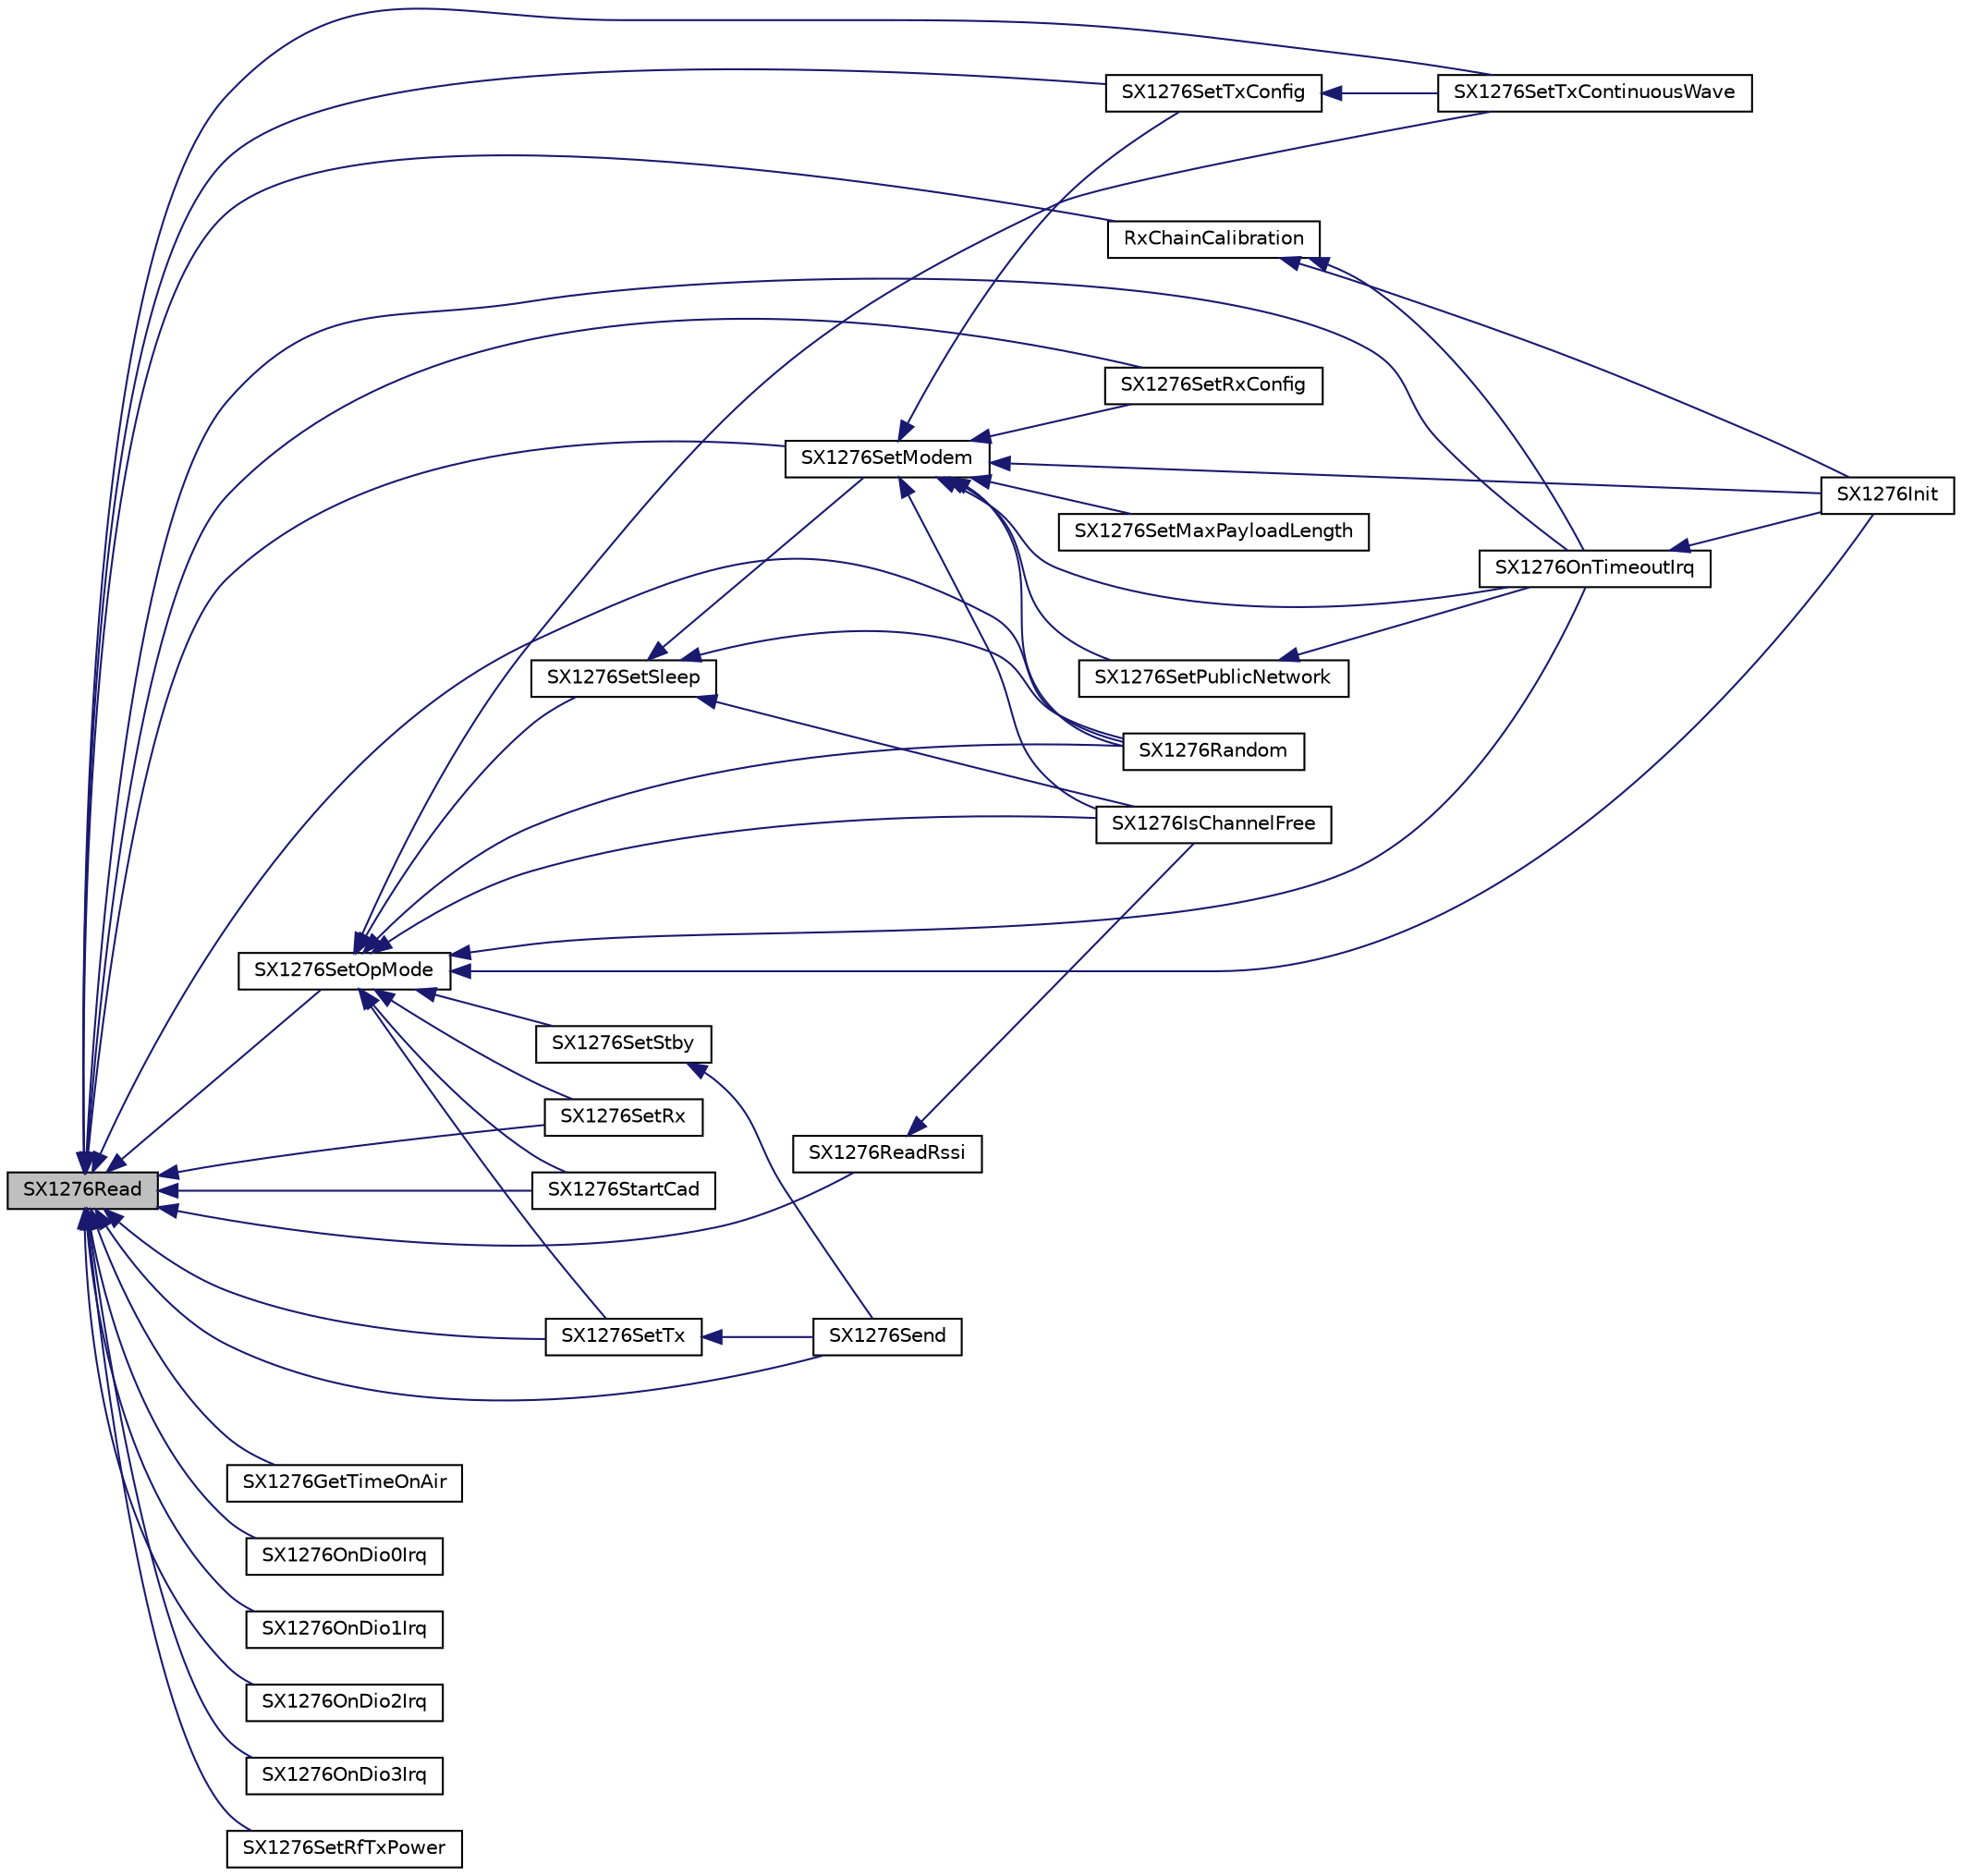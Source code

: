digraph "SX1276Read"
{
  edge [fontname="Helvetica",fontsize="10",labelfontname="Helvetica",labelfontsize="10"];
  node [fontname="Helvetica",fontsize="10",shape=record];
  rankdir="LR";
  Node120 [label="SX1276Read",height=0.2,width=0.4,color="black", fillcolor="grey75", style="filled", fontcolor="black"];
  Node120 -> Node121 [dir="back",color="midnightblue",fontsize="10",style="solid",fontname="Helvetica"];
  Node121 [label="SX1276Random",height=0.2,width=0.4,color="black", fillcolor="white", style="filled",URL="$sx1276_8h.html#a9ba39c96b8e339b06dd24543920fd2f7",tooltip="Generates a 32 bits random value based on the RSSI readings "];
  Node120 -> Node122 [dir="back",color="midnightblue",fontsize="10",style="solid",fontname="Helvetica"];
  Node122 [label="RxChainCalibration",height=0.2,width=0.4,color="black", fillcolor="white", style="filled",URL="$sx1276_8h.html#a72e6a30988e816e052a5cb0066dbec83"];
  Node122 -> Node123 [dir="back",color="midnightblue",fontsize="10",style="solid",fontname="Helvetica"];
  Node123 [label="SX1276Init",height=0.2,width=0.4,color="black", fillcolor="white", style="filled",URL="$sx1276_8h.html#a19a9ddff3f878b85e42c7571485fe3c8",tooltip="Initializes the radio "];
  Node122 -> Node124 [dir="back",color="midnightblue",fontsize="10",style="solid",fontname="Helvetica"];
  Node124 [label="SX1276OnTimeoutIrq",height=0.2,width=0.4,color="black", fillcolor="white", style="filled",URL="$sx1276_8c.html#a3eda1c409a0269313a079389593d75cb",tooltip="Tx & Rx timeout timer callback "];
  Node124 -> Node123 [dir="back",color="midnightblue",fontsize="10",style="solid",fontname="Helvetica"];
  Node120 -> Node125 [dir="back",color="midnightblue",fontsize="10",style="solid",fontname="Helvetica"];
  Node125 [label="SX1276SetRxConfig",height=0.2,width=0.4,color="black", fillcolor="white", style="filled",URL="$sx1276_8h.html#a6a66ceb9e18a33aaff10d384fa493cf8",tooltip="Sets the reception parameters "];
  Node120 -> Node126 [dir="back",color="midnightblue",fontsize="10",style="solid",fontname="Helvetica"];
  Node126 [label="SX1276SetTxConfig",height=0.2,width=0.4,color="black", fillcolor="white", style="filled",URL="$sx1276_8h.html#a805df2c0c4aa1630eeeb17177a600269",tooltip="Sets the transmission parameters "];
  Node126 -> Node127 [dir="back",color="midnightblue",fontsize="10",style="solid",fontname="Helvetica"];
  Node127 [label="SX1276SetTxContinuousWave",height=0.2,width=0.4,color="black", fillcolor="white", style="filled",URL="$sx1276_8h.html#ac77895b054eb64df0ee2fa97061efae8",tooltip="Sets the radio in continuous wave transmission mode "];
  Node120 -> Node128 [dir="back",color="midnightblue",fontsize="10",style="solid",fontname="Helvetica"];
  Node128 [label="SX1276GetTimeOnAir",height=0.2,width=0.4,color="black", fillcolor="white", style="filled",URL="$sx1276_8h.html#a2d0bda0e5f9a4cce63284461e356b5e2",tooltip="Computes the packet time on air in ms for the given payload "];
  Node120 -> Node129 [dir="back",color="midnightblue",fontsize="10",style="solid",fontname="Helvetica"];
  Node129 [label="SX1276Send",height=0.2,width=0.4,color="black", fillcolor="white", style="filled",URL="$sx1276_8h.html#a901a3dcdbf26005e0f3f2def3e3d83b3",tooltip="Sends the buffer of size. Prepares the packet to be sent and sets the radio in transmission ..."];
  Node120 -> Node130 [dir="back",color="midnightblue",fontsize="10",style="solid",fontname="Helvetica"];
  Node130 [label="SX1276SetRx",height=0.2,width=0.4,color="black", fillcolor="white", style="filled",URL="$sx1276_8h.html#a8c2df9351fbde83379717dc6f76e5c11",tooltip="Sets the radio in reception mode for the given time "];
  Node120 -> Node131 [dir="back",color="midnightblue",fontsize="10",style="solid",fontname="Helvetica"];
  Node131 [label="SX1276SetTx",height=0.2,width=0.4,color="black", fillcolor="white", style="filled",URL="$sx1276_8c.html#a4aea9f6f1070dfd4e4b73bb5ddc1fe38",tooltip="Sets the SX1276 in transmission mode for the given time "];
  Node131 -> Node129 [dir="back",color="midnightblue",fontsize="10",style="solid",fontname="Helvetica"];
  Node120 -> Node132 [dir="back",color="midnightblue",fontsize="10",style="solid",fontname="Helvetica"];
  Node132 [label="SX1276StartCad",height=0.2,width=0.4,color="black", fillcolor="white", style="filled",URL="$sx1276_8h.html#a9958c574c62b2235c4f3d4d6571854db",tooltip="Start a Channel Activity Detection "];
  Node120 -> Node127 [dir="back",color="midnightblue",fontsize="10",style="solid",fontname="Helvetica"];
  Node120 -> Node133 [dir="back",color="midnightblue",fontsize="10",style="solid",fontname="Helvetica"];
  Node133 [label="SX1276ReadRssi",height=0.2,width=0.4,color="black", fillcolor="white", style="filled",URL="$sx1276_8h.html#a5741300714435f1dd69084a30031f6e3",tooltip="Reads the current RSSI value "];
  Node133 -> Node134 [dir="back",color="midnightblue",fontsize="10",style="solid",fontname="Helvetica"];
  Node134 [label="SX1276IsChannelFree",height=0.2,width=0.4,color="black", fillcolor="white", style="filled",URL="$sx1276_8h.html#a29f26f7258f8fcd5c27800295639d7c7",tooltip="Checks if the channel is free for the given time "];
  Node120 -> Node135 [dir="back",color="midnightblue",fontsize="10",style="solid",fontname="Helvetica"];
  Node135 [label="SX1276SetOpMode",height=0.2,width=0.4,color="black", fillcolor="white", style="filled",URL="$sx1276_8h.html#aaaac2e0d7b5bd63fabf38a235d27a452",tooltip="Sets the SX1276 operating mode "];
  Node135 -> Node123 [dir="back",color="midnightblue",fontsize="10",style="solid",fontname="Helvetica"];
  Node135 -> Node134 [dir="back",color="midnightblue",fontsize="10",style="solid",fontname="Helvetica"];
  Node135 -> Node121 [dir="back",color="midnightblue",fontsize="10",style="solid",fontname="Helvetica"];
  Node135 -> Node136 [dir="back",color="midnightblue",fontsize="10",style="solid",fontname="Helvetica"];
  Node136 [label="SX1276SetSleep",height=0.2,width=0.4,color="black", fillcolor="white", style="filled",URL="$sx1276_8h.html#a32a7b8c477b2f400f96a3255e1ab7620",tooltip="Sets the radio in sleep mode "];
  Node136 -> Node134 [dir="back",color="midnightblue",fontsize="10",style="solid",fontname="Helvetica"];
  Node136 -> Node121 [dir="back",color="midnightblue",fontsize="10",style="solid",fontname="Helvetica"];
  Node136 -> Node137 [dir="back",color="midnightblue",fontsize="10",style="solid",fontname="Helvetica"];
  Node137 [label="SX1276SetModem",height=0.2,width=0.4,color="black", fillcolor="white", style="filled",URL="$sx1276_8h.html#a8325968bbefefab02537762dd274aa8b",tooltip="Configures the radio with the given modem "];
  Node137 -> Node123 [dir="back",color="midnightblue",fontsize="10",style="solid",fontname="Helvetica"];
  Node137 -> Node134 [dir="back",color="midnightblue",fontsize="10",style="solid",fontname="Helvetica"];
  Node137 -> Node121 [dir="back",color="midnightblue",fontsize="10",style="solid",fontname="Helvetica"];
  Node137 -> Node125 [dir="back",color="midnightblue",fontsize="10",style="solid",fontname="Helvetica"];
  Node137 -> Node126 [dir="back",color="midnightblue",fontsize="10",style="solid",fontname="Helvetica"];
  Node137 -> Node138 [dir="back",color="midnightblue",fontsize="10",style="solid",fontname="Helvetica"];
  Node138 [label="SX1276SetMaxPayloadLength",height=0.2,width=0.4,color="black", fillcolor="white", style="filled",URL="$sx1276_8h.html#aac0bb6d289a1afe69f550cb148f3bac8",tooltip="Sets the maximum payload length. "];
  Node137 -> Node139 [dir="back",color="midnightblue",fontsize="10",style="solid",fontname="Helvetica"];
  Node139 [label="SX1276SetPublicNetwork",height=0.2,width=0.4,color="black", fillcolor="white", style="filled",URL="$sx1276_8h.html#a8acacaf2d3e05a712a90f587d1908c6c",tooltip="Sets the network to public or private. Updates the sync byte. "];
  Node139 -> Node124 [dir="back",color="midnightblue",fontsize="10",style="solid",fontname="Helvetica"];
  Node137 -> Node124 [dir="back",color="midnightblue",fontsize="10",style="solid",fontname="Helvetica"];
  Node135 -> Node140 [dir="back",color="midnightblue",fontsize="10",style="solid",fontname="Helvetica"];
  Node140 [label="SX1276SetStby",height=0.2,width=0.4,color="black", fillcolor="white", style="filled",URL="$sx1276_8h.html#aaef7a98104b400b235ef76de0cfb17df",tooltip="Sets the radio in standby mode "];
  Node140 -> Node129 [dir="back",color="midnightblue",fontsize="10",style="solid",fontname="Helvetica"];
  Node135 -> Node130 [dir="back",color="midnightblue",fontsize="10",style="solid",fontname="Helvetica"];
  Node135 -> Node131 [dir="back",color="midnightblue",fontsize="10",style="solid",fontname="Helvetica"];
  Node135 -> Node132 [dir="back",color="midnightblue",fontsize="10",style="solid",fontname="Helvetica"];
  Node135 -> Node127 [dir="back",color="midnightblue",fontsize="10",style="solid",fontname="Helvetica"];
  Node135 -> Node124 [dir="back",color="midnightblue",fontsize="10",style="solid",fontname="Helvetica"];
  Node120 -> Node137 [dir="back",color="midnightblue",fontsize="10",style="solid",fontname="Helvetica"];
  Node120 -> Node124 [dir="back",color="midnightblue",fontsize="10",style="solid",fontname="Helvetica"];
  Node120 -> Node141 [dir="back",color="midnightblue",fontsize="10",style="solid",fontname="Helvetica"];
  Node141 [label="SX1276OnDio0Irq",height=0.2,width=0.4,color="black", fillcolor="white", style="filled",URL="$sx1276_8c.html#a51cff5becabc1485224d53133f99e0e4",tooltip="DIO 0 IRQ callback "];
  Node120 -> Node142 [dir="back",color="midnightblue",fontsize="10",style="solid",fontname="Helvetica"];
  Node142 [label="SX1276OnDio1Irq",height=0.2,width=0.4,color="black", fillcolor="white", style="filled",URL="$sx1276_8c.html#a9b73d7de11f1d4325b0780938d6328fe",tooltip="DIO 1 IRQ callback "];
  Node120 -> Node143 [dir="back",color="midnightblue",fontsize="10",style="solid",fontname="Helvetica"];
  Node143 [label="SX1276OnDio2Irq",height=0.2,width=0.4,color="black", fillcolor="white", style="filled",URL="$sx1276_8c.html#a6be9c1a3560cc9d8bc746dcb82f5d8ea",tooltip="DIO 2 IRQ callback "];
  Node120 -> Node144 [dir="back",color="midnightblue",fontsize="10",style="solid",fontname="Helvetica"];
  Node144 [label="SX1276OnDio3Irq",height=0.2,width=0.4,color="black", fillcolor="white", style="filled",URL="$sx1276_8c.html#a1aeb3fdb6059d033cb07e0d158a3a933",tooltip="DIO 3 IRQ callback "];
  Node120 -> Node145 [dir="back",color="midnightblue",fontsize="10",style="solid",fontname="Helvetica"];
  Node145 [label="SX1276SetRfTxPower",height=0.2,width=0.4,color="black", fillcolor="white", style="filled",URL="$sx1276mb1las_8c.html#a804e0c422d6664928fa10d4a337f1b46"];
}
